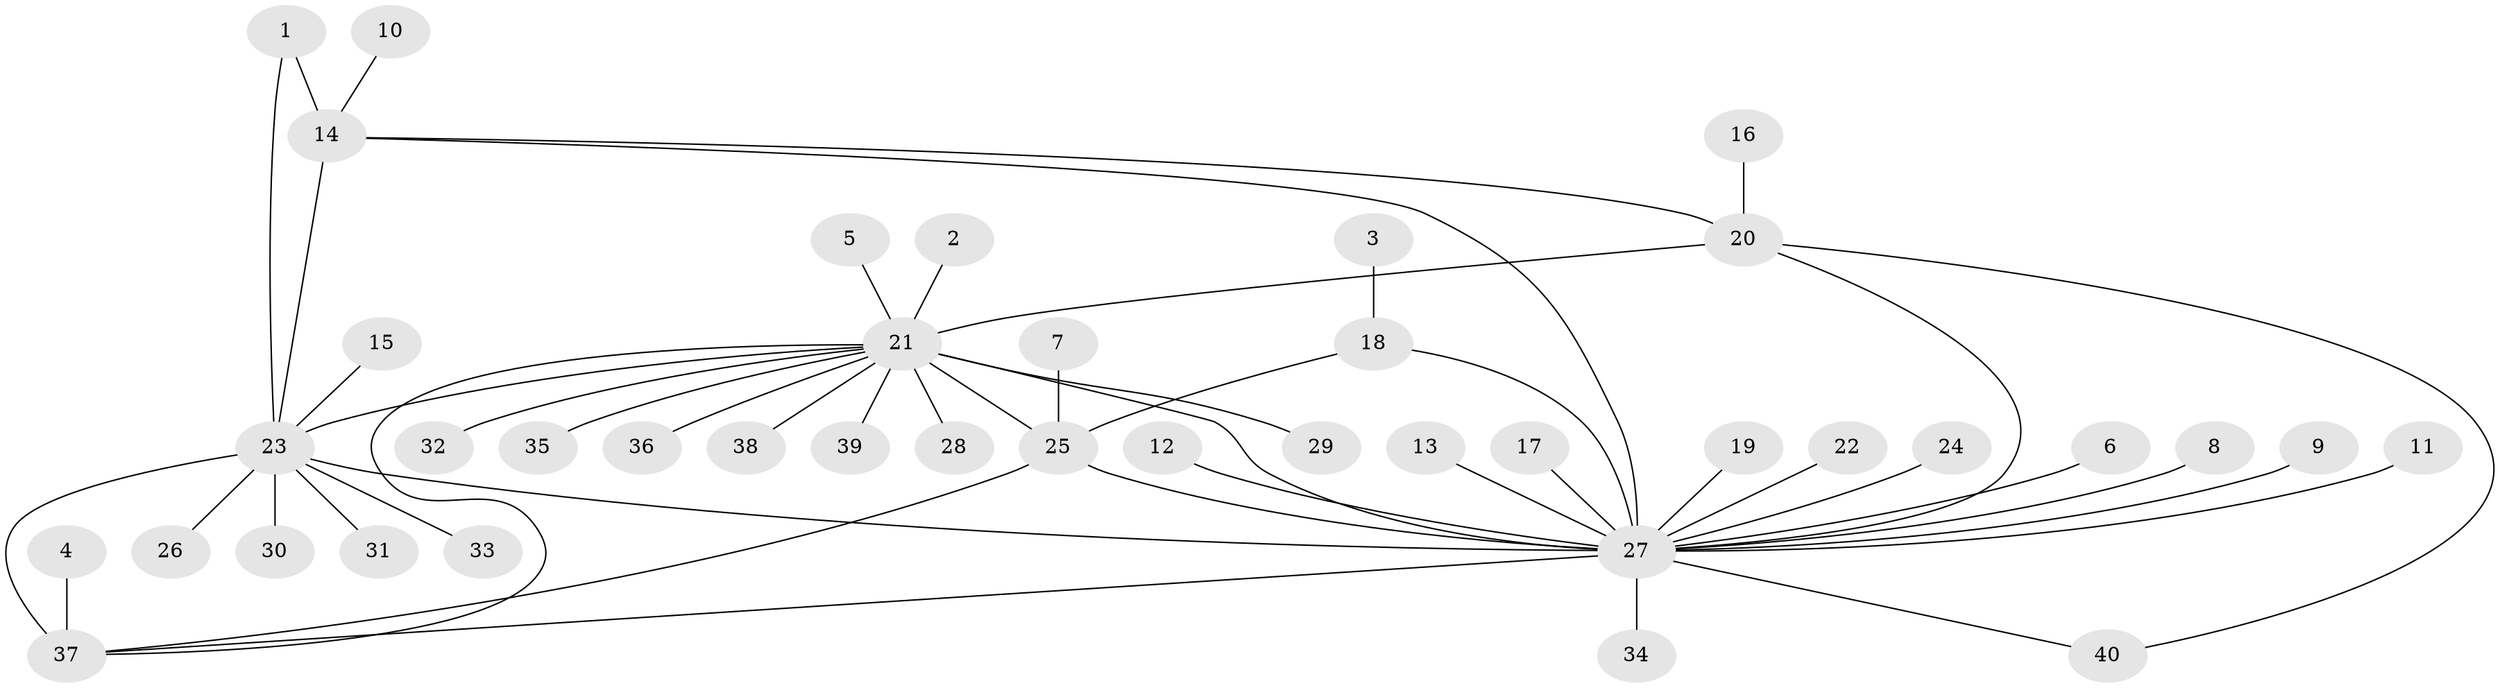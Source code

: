 // original degree distribution, {5: 0.0375, 8: 0.0375, 9: 0.025, 4: 0.0875, 11: 0.0125, 6: 0.025, 7: 0.0125, 12: 0.0125, 13: 0.0125, 3: 0.025, 1: 0.575, 2: 0.1375}
// Generated by graph-tools (version 1.1) at 2025/50/03/09/25 03:50:32]
// undirected, 40 vertices, 50 edges
graph export_dot {
graph [start="1"]
  node [color=gray90,style=filled];
  1;
  2;
  3;
  4;
  5;
  6;
  7;
  8;
  9;
  10;
  11;
  12;
  13;
  14;
  15;
  16;
  17;
  18;
  19;
  20;
  21;
  22;
  23;
  24;
  25;
  26;
  27;
  28;
  29;
  30;
  31;
  32;
  33;
  34;
  35;
  36;
  37;
  38;
  39;
  40;
  1 -- 14 [weight=2.0];
  1 -- 23 [weight=1.0];
  2 -- 21 [weight=1.0];
  3 -- 18 [weight=1.0];
  4 -- 37 [weight=1.0];
  5 -- 21 [weight=1.0];
  6 -- 27 [weight=1.0];
  7 -- 25 [weight=1.0];
  8 -- 27 [weight=1.0];
  9 -- 27 [weight=1.0];
  10 -- 14 [weight=1.0];
  11 -- 27 [weight=1.0];
  12 -- 27 [weight=1.0];
  13 -- 27 [weight=1.0];
  14 -- 20 [weight=1.0];
  14 -- 23 [weight=2.0];
  14 -- 27 [weight=1.0];
  15 -- 23 [weight=1.0];
  16 -- 20 [weight=1.0];
  17 -- 27 [weight=1.0];
  18 -- 25 [weight=2.0];
  18 -- 27 [weight=2.0];
  19 -- 27 [weight=1.0];
  20 -- 21 [weight=3.0];
  20 -- 27 [weight=1.0];
  20 -- 40 [weight=1.0];
  21 -- 23 [weight=2.0];
  21 -- 25 [weight=1.0];
  21 -- 27 [weight=2.0];
  21 -- 28 [weight=1.0];
  21 -- 29 [weight=1.0];
  21 -- 32 [weight=1.0];
  21 -- 35 [weight=1.0];
  21 -- 36 [weight=1.0];
  21 -- 37 [weight=1.0];
  21 -- 38 [weight=1.0];
  21 -- 39 [weight=1.0];
  22 -- 27 [weight=1.0];
  23 -- 26 [weight=1.0];
  23 -- 27 [weight=1.0];
  23 -- 30 [weight=1.0];
  23 -- 31 [weight=1.0];
  23 -- 33 [weight=1.0];
  23 -- 37 [weight=3.0];
  24 -- 27 [weight=1.0];
  25 -- 27 [weight=1.0];
  25 -- 37 [weight=1.0];
  27 -- 34 [weight=1.0];
  27 -- 37 [weight=1.0];
  27 -- 40 [weight=1.0];
}
